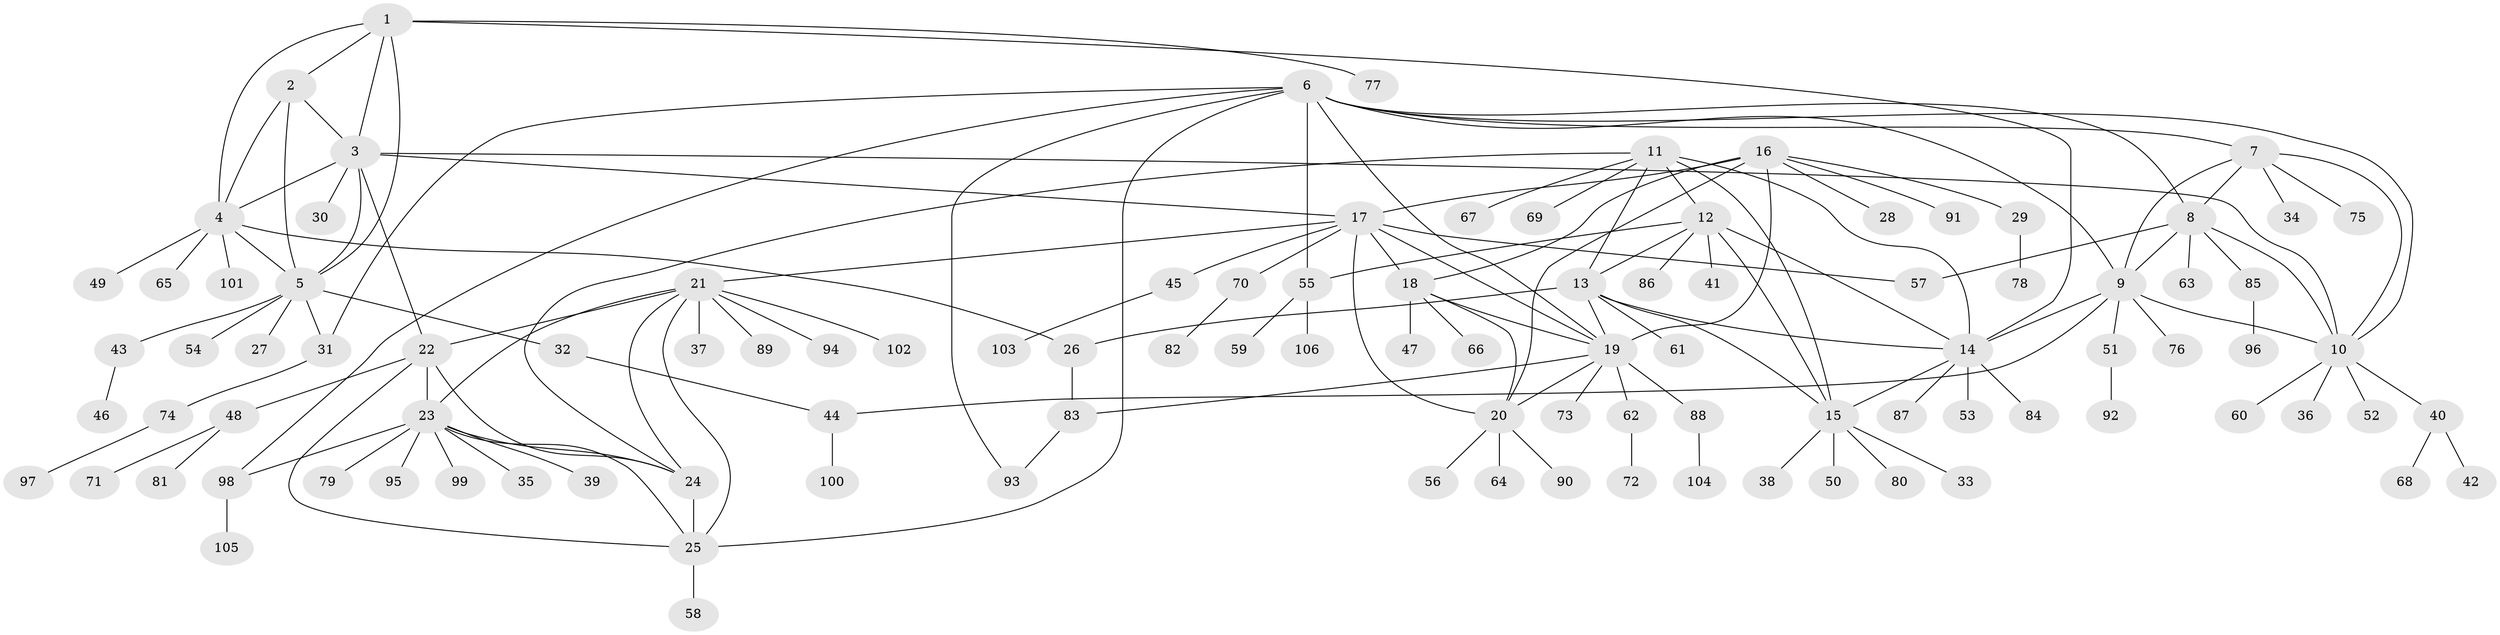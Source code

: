 // Generated by graph-tools (version 1.1) at 2025/37/03/09/25 02:37:37]
// undirected, 106 vertices, 149 edges
graph export_dot {
graph [start="1"]
  node [color=gray90,style=filled];
  1;
  2;
  3;
  4;
  5;
  6;
  7;
  8;
  9;
  10;
  11;
  12;
  13;
  14;
  15;
  16;
  17;
  18;
  19;
  20;
  21;
  22;
  23;
  24;
  25;
  26;
  27;
  28;
  29;
  30;
  31;
  32;
  33;
  34;
  35;
  36;
  37;
  38;
  39;
  40;
  41;
  42;
  43;
  44;
  45;
  46;
  47;
  48;
  49;
  50;
  51;
  52;
  53;
  54;
  55;
  56;
  57;
  58;
  59;
  60;
  61;
  62;
  63;
  64;
  65;
  66;
  67;
  68;
  69;
  70;
  71;
  72;
  73;
  74;
  75;
  76;
  77;
  78;
  79;
  80;
  81;
  82;
  83;
  84;
  85;
  86;
  87;
  88;
  89;
  90;
  91;
  92;
  93;
  94;
  95;
  96;
  97;
  98;
  99;
  100;
  101;
  102;
  103;
  104;
  105;
  106;
  1 -- 2;
  1 -- 3;
  1 -- 4;
  1 -- 5;
  1 -- 14;
  1 -- 77;
  2 -- 3;
  2 -- 4;
  2 -- 5;
  3 -- 4;
  3 -- 5;
  3 -- 10;
  3 -- 17;
  3 -- 22;
  3 -- 30;
  4 -- 5;
  4 -- 26;
  4 -- 49;
  4 -- 65;
  4 -- 101;
  5 -- 27;
  5 -- 31;
  5 -- 32;
  5 -- 43;
  5 -- 54;
  6 -- 7;
  6 -- 8;
  6 -- 9;
  6 -- 10;
  6 -- 19;
  6 -- 25;
  6 -- 31;
  6 -- 55;
  6 -- 93;
  6 -- 98;
  7 -- 8;
  7 -- 9;
  7 -- 10;
  7 -- 34;
  7 -- 75;
  8 -- 9;
  8 -- 10;
  8 -- 57;
  8 -- 63;
  8 -- 85;
  9 -- 10;
  9 -- 14;
  9 -- 44;
  9 -- 51;
  9 -- 76;
  10 -- 36;
  10 -- 40;
  10 -- 52;
  10 -- 60;
  11 -- 12;
  11 -- 13;
  11 -- 14;
  11 -- 15;
  11 -- 24;
  11 -- 67;
  11 -- 69;
  12 -- 13;
  12 -- 14;
  12 -- 15;
  12 -- 41;
  12 -- 55;
  12 -- 86;
  13 -- 14;
  13 -- 15;
  13 -- 19;
  13 -- 26;
  13 -- 61;
  14 -- 15;
  14 -- 53;
  14 -- 84;
  14 -- 87;
  15 -- 33;
  15 -- 38;
  15 -- 50;
  15 -- 80;
  16 -- 17;
  16 -- 18;
  16 -- 19;
  16 -- 20;
  16 -- 28;
  16 -- 29;
  16 -- 91;
  17 -- 18;
  17 -- 19;
  17 -- 20;
  17 -- 21;
  17 -- 45;
  17 -- 57;
  17 -- 70;
  18 -- 19;
  18 -- 20;
  18 -- 47;
  18 -- 66;
  19 -- 20;
  19 -- 62;
  19 -- 73;
  19 -- 83;
  19 -- 88;
  20 -- 56;
  20 -- 64;
  20 -- 90;
  21 -- 22;
  21 -- 23;
  21 -- 24;
  21 -- 25;
  21 -- 37;
  21 -- 89;
  21 -- 94;
  21 -- 102;
  22 -- 23;
  22 -- 24;
  22 -- 25;
  22 -- 48;
  23 -- 24;
  23 -- 25;
  23 -- 35;
  23 -- 39;
  23 -- 79;
  23 -- 95;
  23 -- 98;
  23 -- 99;
  24 -- 25;
  25 -- 58;
  26 -- 83;
  29 -- 78;
  31 -- 74;
  32 -- 44;
  40 -- 42;
  40 -- 68;
  43 -- 46;
  44 -- 100;
  45 -- 103;
  48 -- 71;
  48 -- 81;
  51 -- 92;
  55 -- 59;
  55 -- 106;
  62 -- 72;
  70 -- 82;
  74 -- 97;
  83 -- 93;
  85 -- 96;
  88 -- 104;
  98 -- 105;
}
